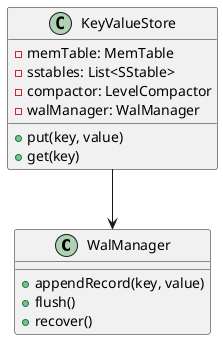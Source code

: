 @startuml
class WalManager {
  +appendRecord(key, value)
  +flush()
  +recover()
}

class KeyValueStore {
  -memTable: MemTable
  -sstables: List<SStable>
  -compactor: LevelCompactor
  -walManager: WalManager
  +put(key, value)
  +get(key)
}

KeyValueStore --> WalManager

@enduml
